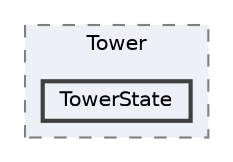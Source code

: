 digraph "C:/Users/rober/Documents/5.GameDev/UnityProject/True-GameDev/Tower Defense/Assets/_1.Scripts/Mechanics-Scripts/BuildingsScript/Tower/TowerState"
{
 // LATEX_PDF_SIZE
  bgcolor="transparent";
  edge [fontname=Helvetica,fontsize=10,labelfontname=Helvetica,labelfontsize=10];
  node [fontname=Helvetica,fontsize=10,shape=box,height=0.2,width=0.4];
  compound=true
  subgraph clusterdir_7e5c7ca97a2d44f40d587f2155ae455e {
    graph [ bgcolor="#edf0f7", pencolor="grey50", label="Tower", fontname=Helvetica,fontsize=10 style="filled,dashed", URL="dir_7e5c7ca97a2d44f40d587f2155ae455e.html",tooltip=""]
  dir_b69ec7e44504824f1215357a8bedb086 [label="TowerState", fillcolor="#edf0f7", color="grey25", style="filled,bold", URL="dir_b69ec7e44504824f1215357a8bedb086.html",tooltip=""];
  }
}
